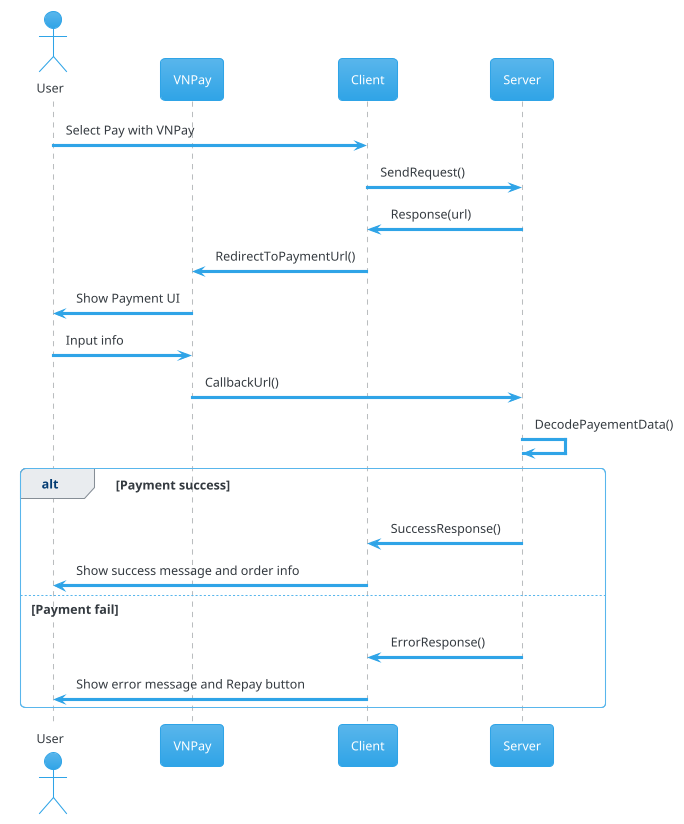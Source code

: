 @startuml 17_payment_vnp
!theme cerulean

actor       User       as u
participant VNPay as vnp
participant Client as pp
participant Server as s

u -> pp: Select Pay with VNPay
pp -> s: SendRequest()
s -> pp: Response(url)
pp -> vnp: RedirectToPaymentUrl()
vnp -> u: Show Payment UI
u -> vnp: Input info

vnp -> s: CallbackUrl()
s -> s: DecodePayementData()

alt Payment success
s -> pp: SuccessResponse()
pp -> u: Show success message and order info
else Payment fail
s -> pp: ErrorResponse()
pp -> u: Show error message and Repay button
end


@enduml
